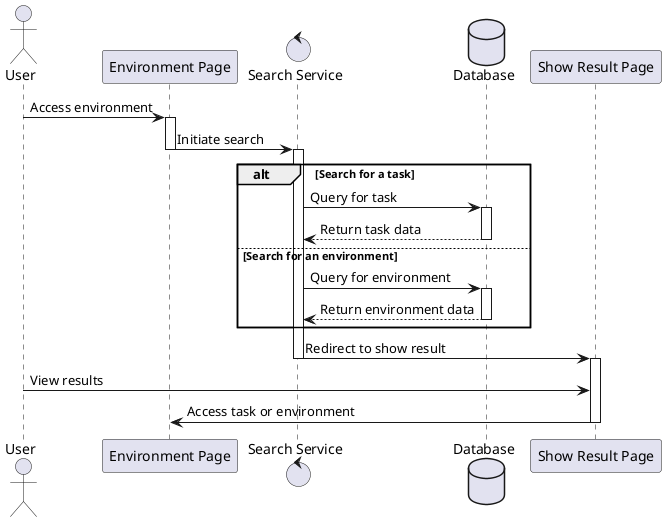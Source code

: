     @startuml
actor User
participant "Environment Page" as EnvPage
control "Search Service" as SearchService
database "Database" as DB
participant "Show Result Page" as ResultPage

User -> EnvPage: Access environment
activate EnvPage
EnvPage -> SearchService: Initiate search
deactivate EnvPage

activate SearchService
alt Search for a task
    SearchService -> DB: Query for task
    activate DB
    DB --> SearchService: Return task data
    deactivate DB
else Search for an environment
    SearchService -> DB: Query for environment
    activate DB
    DB --> SearchService: Return environment data
    deactivate DB
end
SearchService -> ResultPage: Redirect to show result
deactivate SearchService

activate ResultPage
User -> ResultPage: View results
ResultPage -> EnvPage: Access task or environment
deactivate ResultPage
@enduml
